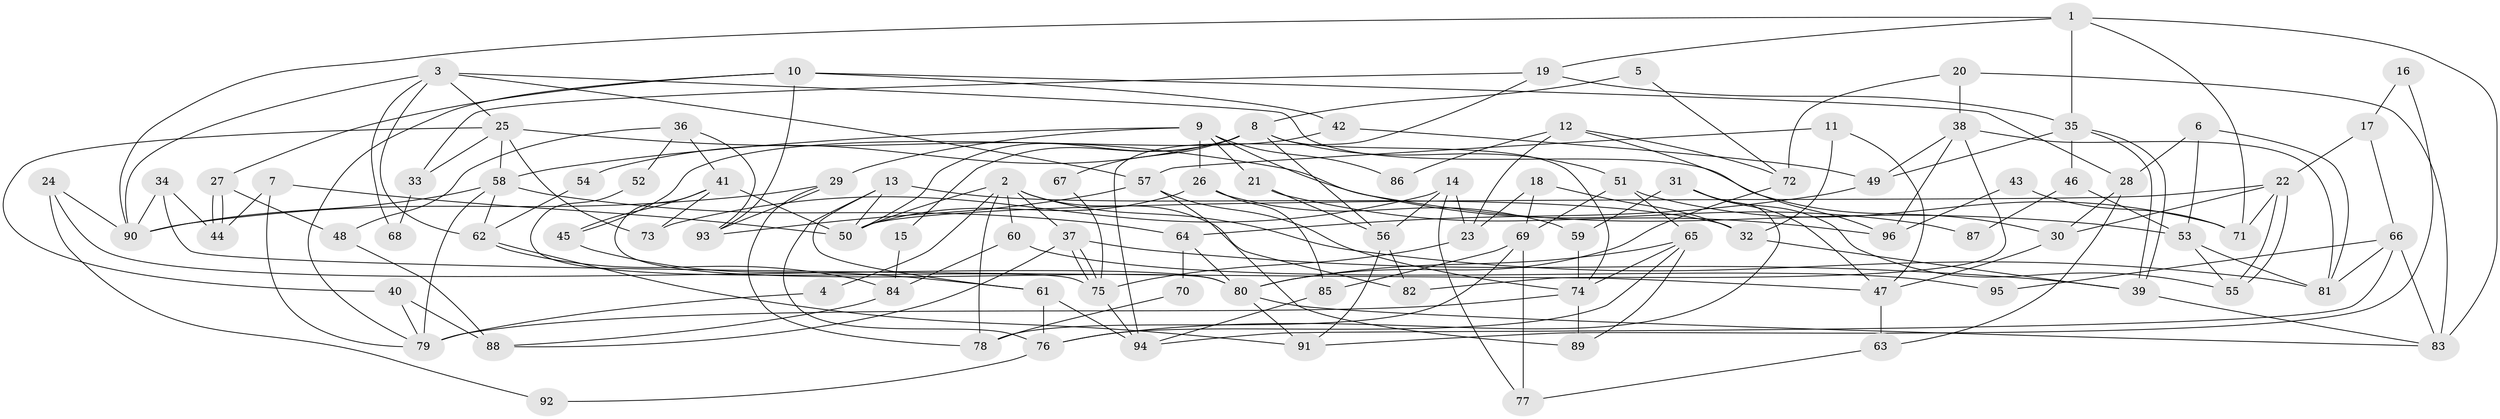 // coarse degree distribution, {14: 0.02564102564102564, 9: 0.10256410256410256, 12: 0.02564102564102564, 10: 0.05128205128205128, 8: 0.10256410256410256, 5: 0.10256410256410256, 2: 0.1282051282051282, 6: 0.15384615384615385, 4: 0.15384615384615385, 3: 0.05128205128205128, 7: 0.07692307692307693, 1: 0.02564102564102564}
// Generated by graph-tools (version 1.1) at 2025/51/03/04/25 22:51:17]
// undirected, 96 vertices, 192 edges
graph export_dot {
  node [color=gray90,style=filled];
  1;
  2;
  3;
  4;
  5;
  6;
  7;
  8;
  9;
  10;
  11;
  12;
  13;
  14;
  15;
  16;
  17;
  18;
  19;
  20;
  21;
  22;
  23;
  24;
  25;
  26;
  27;
  28;
  29;
  30;
  31;
  32;
  33;
  34;
  35;
  36;
  37;
  38;
  39;
  40;
  41;
  42;
  43;
  44;
  45;
  46;
  47;
  48;
  49;
  50;
  51;
  52;
  53;
  54;
  55;
  56;
  57;
  58;
  59;
  60;
  61;
  62;
  63;
  64;
  65;
  66;
  67;
  68;
  69;
  70;
  71;
  72;
  73;
  74;
  75;
  76;
  77;
  78;
  79;
  80;
  81;
  82;
  83;
  84;
  85;
  86;
  87;
  88;
  89;
  90;
  91;
  92;
  93;
  94;
  95;
  96;
  1 -- 83;
  1 -- 35;
  1 -- 19;
  1 -- 71;
  1 -- 90;
  2 -- 37;
  2 -- 50;
  2 -- 4;
  2 -- 60;
  2 -- 78;
  2 -- 81;
  2 -- 82;
  3 -- 57;
  3 -- 25;
  3 -- 30;
  3 -- 62;
  3 -- 68;
  3 -- 90;
  4 -- 79;
  5 -- 72;
  5 -- 8;
  6 -- 53;
  6 -- 28;
  6 -- 81;
  7 -- 79;
  7 -- 50;
  7 -- 44;
  8 -- 74;
  8 -- 50;
  8 -- 15;
  8 -- 51;
  8 -- 54;
  8 -- 56;
  8 -- 67;
  9 -- 29;
  9 -- 21;
  9 -- 26;
  9 -- 58;
  9 -- 86;
  9 -- 87;
  10 -- 93;
  10 -- 79;
  10 -- 27;
  10 -- 28;
  10 -- 42;
  11 -- 47;
  11 -- 32;
  11 -- 57;
  12 -- 23;
  12 -- 72;
  12 -- 86;
  12 -- 96;
  13 -- 76;
  13 -- 50;
  13 -- 32;
  13 -- 61;
  14 -- 56;
  14 -- 77;
  14 -- 23;
  14 -- 73;
  15 -- 84;
  16 -- 17;
  16 -- 91;
  17 -- 66;
  17 -- 22;
  18 -- 23;
  18 -- 32;
  18 -- 69;
  19 -- 35;
  19 -- 33;
  19 -- 94;
  20 -- 83;
  20 -- 38;
  20 -- 72;
  21 -- 56;
  21 -- 96;
  22 -- 55;
  22 -- 55;
  22 -- 71;
  22 -- 30;
  22 -- 50;
  23 -- 75;
  24 -- 80;
  24 -- 90;
  24 -- 92;
  25 -- 58;
  25 -- 73;
  25 -- 33;
  25 -- 40;
  25 -- 53;
  26 -- 85;
  26 -- 50;
  26 -- 59;
  27 -- 44;
  27 -- 44;
  27 -- 48;
  28 -- 30;
  28 -- 63;
  29 -- 78;
  29 -- 90;
  29 -- 93;
  30 -- 47;
  31 -- 47;
  31 -- 55;
  31 -- 59;
  31 -- 76;
  32 -- 39;
  33 -- 68;
  34 -- 44;
  34 -- 90;
  34 -- 47;
  35 -- 39;
  35 -- 39;
  35 -- 49;
  35 -- 46;
  36 -- 93;
  36 -- 41;
  36 -- 48;
  36 -- 52;
  37 -- 75;
  37 -- 75;
  37 -- 88;
  37 -- 39;
  38 -- 81;
  38 -- 82;
  38 -- 49;
  38 -- 96;
  39 -- 83;
  40 -- 79;
  40 -- 88;
  41 -- 50;
  41 -- 45;
  41 -- 73;
  41 -- 80;
  42 -- 49;
  42 -- 45;
  43 -- 96;
  43 -- 71;
  45 -- 61;
  46 -- 53;
  46 -- 87;
  47 -- 63;
  48 -- 88;
  49 -- 64;
  51 -- 65;
  51 -- 69;
  51 -- 71;
  52 -- 75;
  53 -- 81;
  53 -- 55;
  54 -- 62;
  56 -- 91;
  56 -- 82;
  57 -- 89;
  57 -- 74;
  57 -- 93;
  58 -- 90;
  58 -- 62;
  58 -- 64;
  58 -- 79;
  59 -- 74;
  60 -- 84;
  60 -- 95;
  61 -- 76;
  61 -- 94;
  62 -- 84;
  62 -- 91;
  63 -- 77;
  64 -- 80;
  64 -- 70;
  65 -- 74;
  65 -- 80;
  65 -- 76;
  65 -- 89;
  66 -- 81;
  66 -- 94;
  66 -- 83;
  66 -- 95;
  67 -- 75;
  69 -- 77;
  69 -- 78;
  69 -- 85;
  70 -- 78;
  72 -- 80;
  74 -- 79;
  74 -- 89;
  75 -- 94;
  76 -- 92;
  80 -- 83;
  80 -- 91;
  84 -- 88;
  85 -- 94;
}
